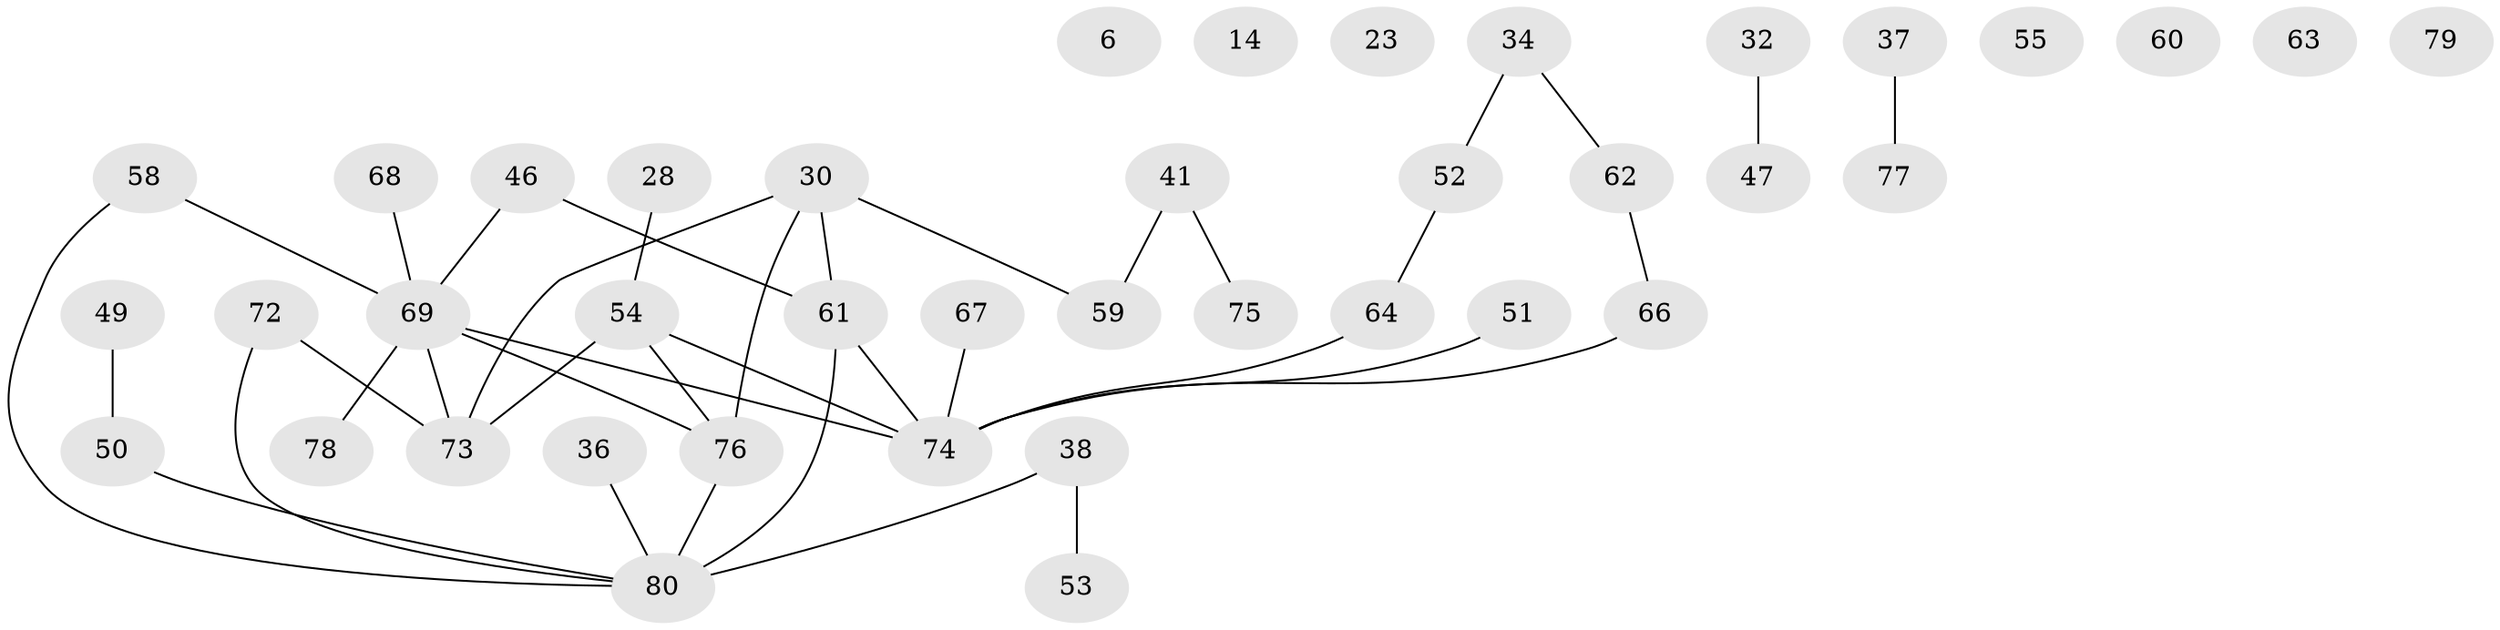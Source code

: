 // original degree distribution, {3: 0.175, 1: 0.2375, 4: 0.125, 2: 0.325, 0: 0.0875, 5: 0.0375, 6: 0.0125}
// Generated by graph-tools (version 1.1) at 2025/40/03/09/25 04:40:39]
// undirected, 40 vertices, 39 edges
graph export_dot {
graph [start="1"]
  node [color=gray90,style=filled];
  6;
  14;
  23;
  28;
  30;
  32;
  34 [super="+12"];
  36;
  37;
  38 [super="+21"];
  41 [super="+19+27+29"];
  46 [super="+2"];
  47;
  49;
  50;
  51;
  52;
  53 [super="+13"];
  54 [super="+48"];
  55;
  58;
  59;
  60;
  61;
  62;
  63;
  64 [super="+33"];
  66 [super="+15"];
  67 [super="+16"];
  68;
  69 [super="+26+42+56+39"];
  72 [super="+70"];
  73 [super="+57+65"];
  74 [super="+40"];
  75;
  76 [super="+71"];
  77;
  78;
  79;
  80 [super="+44"];
  28 -- 54;
  30 -- 59;
  30 -- 61;
  30 -- 73;
  30 -- 76;
  32 -- 47;
  34 -- 62;
  34 -- 52;
  36 -- 80;
  37 -- 77;
  38 -- 53;
  38 -- 80;
  41 -- 59;
  41 -- 75;
  46 -- 61;
  46 -- 69;
  49 -- 50;
  50 -- 80;
  51 -- 74;
  52 -- 64;
  54 -- 73 [weight=2];
  54 -- 74;
  54 -- 76;
  58 -- 80;
  58 -- 69;
  61 -- 80;
  61 -- 74;
  62 -- 66;
  64 -- 74;
  66 -- 74;
  67 -- 74;
  68 -- 69;
  69 -- 73 [weight=4];
  69 -- 76 [weight=2];
  69 -- 78 [weight=2];
  69 -- 74 [weight=2];
  72 -- 80;
  72 -- 73;
  76 -- 80 [weight=2];
}
